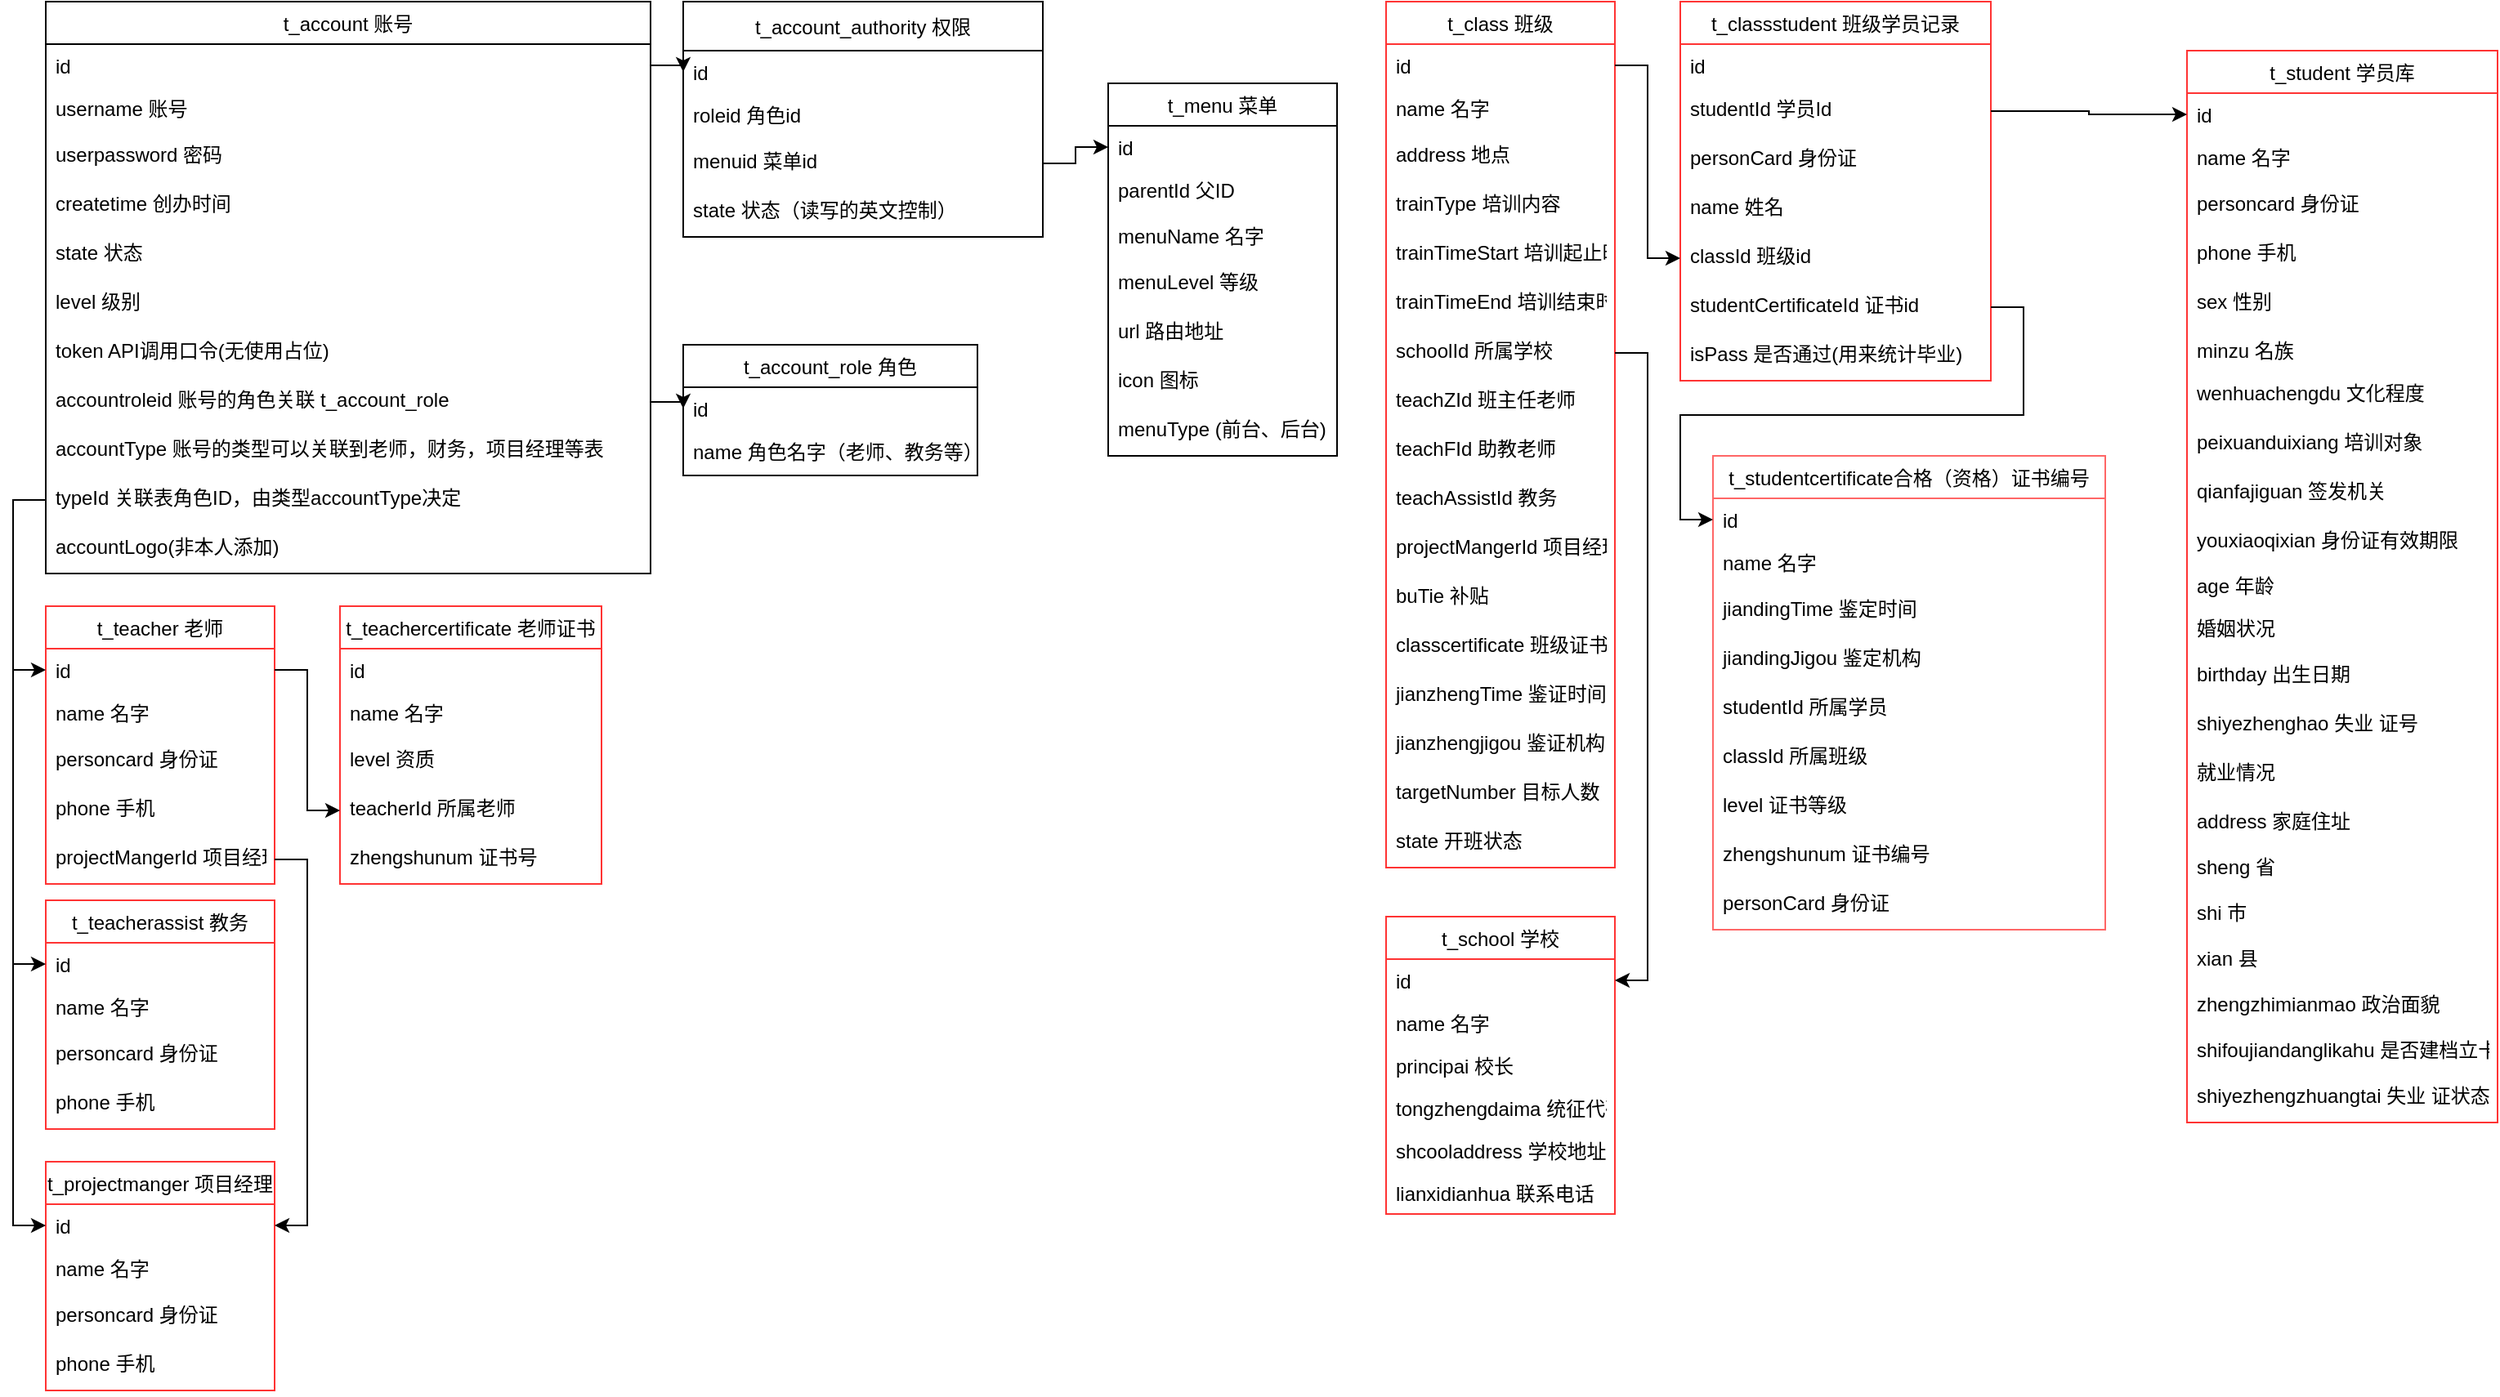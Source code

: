 <mxfile version="12.6.7" type="github">
  <diagram id="EiQG29zKK1BTSKLR9HDK" name="第 1 页">
    <mxGraphModel dx="1927" dy="669" grid="1" gridSize="10" guides="1" tooltips="1" connect="1" arrows="1" fold="1" page="1" pageScale="1" pageWidth="827" pageHeight="1169" math="0" shadow="0">
      <root>
        <mxCell id="0"/>
        <mxCell id="1" parent="0"/>
        <mxCell id="gIgA5abdhSprj51FqP8o-1" value="t_account 账号" style="swimlane;fontStyle=0;childLayout=stackLayout;horizontal=1;startSize=26;fillColor=none;horizontalStack=0;resizeParent=1;resizeParentMax=0;resizeLast=0;collapsible=1;marginBottom=0;" vertex="1" parent="1">
          <mxGeometry x="-760" y="40" width="370" height="350" as="geometry"/>
        </mxCell>
        <mxCell id="gIgA5abdhSprj51FqP8o-2" value="id" style="text;strokeColor=none;fillColor=none;align=left;verticalAlign=top;spacingLeft=4;spacingRight=4;overflow=hidden;rotatable=0;points=[[0,0.5],[1,0.5]];portConstraint=eastwest;" vertex="1" parent="gIgA5abdhSprj51FqP8o-1">
          <mxGeometry y="26" width="370" height="26" as="geometry"/>
        </mxCell>
        <mxCell id="gIgA5abdhSprj51FqP8o-3" value="username 账号" style="text;strokeColor=none;fillColor=none;align=left;verticalAlign=top;spacingLeft=4;spacingRight=4;overflow=hidden;rotatable=0;points=[[0,0.5],[1,0.5]];portConstraint=eastwest;" vertex="1" parent="gIgA5abdhSprj51FqP8o-1">
          <mxGeometry y="52" width="370" height="28" as="geometry"/>
        </mxCell>
        <mxCell id="gIgA5abdhSprj51FqP8o-4" value="userpassword 密码" style="text;strokeColor=none;fillColor=none;align=left;verticalAlign=top;spacingLeft=4;spacingRight=4;overflow=hidden;rotatable=0;points=[[0,0.5],[1,0.5]];portConstraint=eastwest;" vertex="1" parent="gIgA5abdhSprj51FqP8o-1">
          <mxGeometry y="80" width="370" height="30" as="geometry"/>
        </mxCell>
        <mxCell id="gIgA5abdhSprj51FqP8o-5" value="createtime 创办时间" style="text;strokeColor=none;fillColor=none;align=left;verticalAlign=top;spacingLeft=4;spacingRight=4;overflow=hidden;rotatable=0;points=[[0,0.5],[1,0.5]];portConstraint=eastwest;" vertex="1" parent="gIgA5abdhSprj51FqP8o-1">
          <mxGeometry y="110" width="370" height="30" as="geometry"/>
        </mxCell>
        <mxCell id="gIgA5abdhSprj51FqP8o-6" value="state 状态" style="text;strokeColor=none;fillColor=none;align=left;verticalAlign=top;spacingLeft=4;spacingRight=4;overflow=hidden;rotatable=0;points=[[0,0.5],[1,0.5]];portConstraint=eastwest;" vertex="1" parent="gIgA5abdhSprj51FqP8o-1">
          <mxGeometry y="140" width="370" height="30" as="geometry"/>
        </mxCell>
        <mxCell id="gIgA5abdhSprj51FqP8o-7" value="level 级别" style="text;strokeColor=none;fillColor=none;align=left;verticalAlign=top;spacingLeft=4;spacingRight=4;overflow=hidden;rotatable=0;points=[[0,0.5],[1,0.5]];portConstraint=eastwest;" vertex="1" parent="gIgA5abdhSprj51FqP8o-1">
          <mxGeometry y="170" width="370" height="30" as="geometry"/>
        </mxCell>
        <mxCell id="gIgA5abdhSprj51FqP8o-8" value="token API调用口令(无使用占位)" style="text;strokeColor=none;fillColor=none;align=left;verticalAlign=top;spacingLeft=4;spacingRight=4;overflow=hidden;rotatable=0;points=[[0,0.5],[1,0.5]];portConstraint=eastwest;" vertex="1" parent="gIgA5abdhSprj51FqP8o-1">
          <mxGeometry y="200" width="370" height="30" as="geometry"/>
        </mxCell>
        <mxCell id="gIgA5abdhSprj51FqP8o-9" value="accountroleid 账号的角色关联 t_account_role" style="text;strokeColor=none;fillColor=none;align=left;verticalAlign=top;spacingLeft=4;spacingRight=4;overflow=hidden;rotatable=0;points=[[0,0.5],[1,0.5]];portConstraint=eastwest;" vertex="1" parent="gIgA5abdhSprj51FqP8o-1">
          <mxGeometry y="230" width="370" height="30" as="geometry"/>
        </mxCell>
        <mxCell id="gIgA5abdhSprj51FqP8o-10" value="accountType 账号的类型可以关联到老师，财务，项目经理等表" style="text;strokeColor=none;fillColor=none;align=left;verticalAlign=top;spacingLeft=4;spacingRight=4;overflow=hidden;rotatable=0;points=[[0,0.5],[1,0.5]];portConstraint=eastwest;" vertex="1" parent="gIgA5abdhSprj51FqP8o-1">
          <mxGeometry y="260" width="370" height="30" as="geometry"/>
        </mxCell>
        <mxCell id="gIgA5abdhSprj51FqP8o-11" value="typeId 关联表角色ID，由类型accountType决定" style="text;strokeColor=none;fillColor=none;align=left;verticalAlign=top;spacingLeft=4;spacingRight=4;overflow=hidden;rotatable=0;points=[[0,0.5],[1,0.5]];portConstraint=eastwest;" vertex="1" parent="gIgA5abdhSprj51FqP8o-1">
          <mxGeometry y="290" width="370" height="30" as="geometry"/>
        </mxCell>
        <mxCell id="gIgA5abdhSprj51FqP8o-12" value="accountLogo(非本人添加)" style="text;strokeColor=none;fillColor=none;align=left;verticalAlign=top;spacingLeft=4;spacingRight=4;overflow=hidden;rotatable=0;points=[[0,0.5],[1,0.5]];portConstraint=eastwest;" vertex="1" parent="gIgA5abdhSprj51FqP8o-1">
          <mxGeometry y="320" width="370" height="30" as="geometry"/>
        </mxCell>
        <mxCell id="gIgA5abdhSprj51FqP8o-13" value="t_account_authority 权限" style="swimlane;fontStyle=0;childLayout=stackLayout;horizontal=1;startSize=30;fillColor=none;horizontalStack=0;resizeParent=1;resizeParentMax=0;resizeLast=0;collapsible=1;marginBottom=0;" vertex="1" parent="1">
          <mxGeometry x="-370" y="40" width="220" height="144" as="geometry"/>
        </mxCell>
        <mxCell id="gIgA5abdhSprj51FqP8o-14" value="id" style="text;strokeColor=none;fillColor=none;align=left;verticalAlign=top;spacingLeft=4;spacingRight=4;overflow=hidden;rotatable=0;points=[[0,0.5],[1,0.5]];portConstraint=eastwest;" vertex="1" parent="gIgA5abdhSprj51FqP8o-13">
          <mxGeometry y="30" width="220" height="26" as="geometry"/>
        </mxCell>
        <mxCell id="gIgA5abdhSprj51FqP8o-15" value="roleid 角色id" style="text;strokeColor=none;fillColor=none;align=left;verticalAlign=top;spacingLeft=4;spacingRight=4;overflow=hidden;rotatable=0;points=[[0,0.5],[1,0.5]];portConstraint=eastwest;" vertex="1" parent="gIgA5abdhSprj51FqP8o-13">
          <mxGeometry y="56" width="220" height="28" as="geometry"/>
        </mxCell>
        <mxCell id="gIgA5abdhSprj51FqP8o-16" value="menuid 菜单id" style="text;strokeColor=none;fillColor=none;align=left;verticalAlign=top;spacingLeft=4;spacingRight=4;overflow=hidden;rotatable=0;points=[[0,0.5],[1,0.5]];portConstraint=eastwest;" vertex="1" parent="gIgA5abdhSprj51FqP8o-13">
          <mxGeometry y="84" width="220" height="30" as="geometry"/>
        </mxCell>
        <mxCell id="gIgA5abdhSprj51FqP8o-17" value="state 状态（读写的英文控制）" style="text;strokeColor=none;fillColor=none;align=left;verticalAlign=top;spacingLeft=4;spacingRight=4;overflow=hidden;rotatable=0;points=[[0,0.5],[1,0.5]];portConstraint=eastwest;" vertex="1" parent="gIgA5abdhSprj51FqP8o-13">
          <mxGeometry y="114" width="220" height="30" as="geometry"/>
        </mxCell>
        <mxCell id="gIgA5abdhSprj51FqP8o-18" style="edgeStyle=orthogonalEdgeStyle;rounded=0;orthogonalLoop=1;jettySize=auto;html=1;entryX=0;entryY=0.5;entryDx=0;entryDy=0;" edge="1" parent="1" source="gIgA5abdhSprj51FqP8o-2" target="gIgA5abdhSprj51FqP8o-14">
          <mxGeometry relative="1" as="geometry"/>
        </mxCell>
        <mxCell id="gIgA5abdhSprj51FqP8o-19" value="t_account_role 角色" style="swimlane;fontStyle=0;childLayout=stackLayout;horizontal=1;startSize=26;fillColor=none;horizontalStack=0;resizeParent=1;resizeParentMax=0;resizeLast=0;collapsible=1;marginBottom=0;" vertex="1" parent="1">
          <mxGeometry x="-370" y="250" width="180" height="80" as="geometry"/>
        </mxCell>
        <mxCell id="gIgA5abdhSprj51FqP8o-20" value="id" style="text;strokeColor=none;fillColor=none;align=left;verticalAlign=top;spacingLeft=4;spacingRight=4;overflow=hidden;rotatable=0;points=[[0,0.5],[1,0.5]];portConstraint=eastwest;" vertex="1" parent="gIgA5abdhSprj51FqP8o-19">
          <mxGeometry y="26" width="180" height="26" as="geometry"/>
        </mxCell>
        <mxCell id="gIgA5abdhSprj51FqP8o-21" value="name 角色名字（老师、教务等）" style="text;strokeColor=none;fillColor=none;align=left;verticalAlign=top;spacingLeft=4;spacingRight=4;overflow=hidden;rotatable=0;points=[[0,0.5],[1,0.5]];portConstraint=eastwest;" vertex="1" parent="gIgA5abdhSprj51FqP8o-19">
          <mxGeometry y="52" width="180" height="28" as="geometry"/>
        </mxCell>
        <mxCell id="gIgA5abdhSprj51FqP8o-23" style="edgeStyle=orthogonalEdgeStyle;rounded=0;orthogonalLoop=1;jettySize=auto;html=1;entryX=0;entryY=0.5;entryDx=0;entryDy=0;" edge="1" parent="1" source="gIgA5abdhSprj51FqP8o-9" target="gIgA5abdhSprj51FqP8o-20">
          <mxGeometry relative="1" as="geometry"/>
        </mxCell>
        <mxCell id="gIgA5abdhSprj51FqP8o-24" value="t_menu 菜单" style="swimlane;fontStyle=0;childLayout=stackLayout;horizontal=1;startSize=26;fillColor=none;horizontalStack=0;resizeParent=1;resizeParentMax=0;resizeLast=0;collapsible=1;marginBottom=0;" vertex="1" parent="1">
          <mxGeometry x="-110" y="90" width="140" height="228" as="geometry"/>
        </mxCell>
        <mxCell id="gIgA5abdhSprj51FqP8o-25" value="id" style="text;strokeColor=none;fillColor=none;align=left;verticalAlign=top;spacingLeft=4;spacingRight=4;overflow=hidden;rotatable=0;points=[[0,0.5],[1,0.5]];portConstraint=eastwest;" vertex="1" parent="gIgA5abdhSprj51FqP8o-24">
          <mxGeometry y="26" width="140" height="26" as="geometry"/>
        </mxCell>
        <mxCell id="gIgA5abdhSprj51FqP8o-26" value="parentId 父ID" style="text;strokeColor=none;fillColor=none;align=left;verticalAlign=top;spacingLeft=4;spacingRight=4;overflow=hidden;rotatable=0;points=[[0,0.5],[1,0.5]];portConstraint=eastwest;" vertex="1" parent="gIgA5abdhSprj51FqP8o-24">
          <mxGeometry y="52" width="140" height="28" as="geometry"/>
        </mxCell>
        <mxCell id="gIgA5abdhSprj51FqP8o-27" value="menuName 名字" style="text;strokeColor=none;fillColor=none;align=left;verticalAlign=top;spacingLeft=4;spacingRight=4;overflow=hidden;rotatable=0;points=[[0,0.5],[1,0.5]];portConstraint=eastwest;" vertex="1" parent="gIgA5abdhSprj51FqP8o-24">
          <mxGeometry y="80" width="140" height="28" as="geometry"/>
        </mxCell>
        <mxCell id="gIgA5abdhSprj51FqP8o-28" value="menuLevel 等级" style="text;strokeColor=none;fillColor=none;align=left;verticalAlign=top;spacingLeft=4;spacingRight=4;overflow=hidden;rotatable=0;points=[[0,0.5],[1,0.5]];portConstraint=eastwest;" vertex="1" parent="gIgA5abdhSprj51FqP8o-24">
          <mxGeometry y="108" width="140" height="30" as="geometry"/>
        </mxCell>
        <mxCell id="gIgA5abdhSprj51FqP8o-29" value="url 路由地址" style="text;strokeColor=none;fillColor=none;align=left;verticalAlign=top;spacingLeft=4;spacingRight=4;overflow=hidden;rotatable=0;points=[[0,0.5],[1,0.5]];portConstraint=eastwest;" vertex="1" parent="gIgA5abdhSprj51FqP8o-24">
          <mxGeometry y="138" width="140" height="30" as="geometry"/>
        </mxCell>
        <mxCell id="gIgA5abdhSprj51FqP8o-31" value="icon 图标" style="text;strokeColor=none;fillColor=none;align=left;verticalAlign=top;spacingLeft=4;spacingRight=4;overflow=hidden;rotatable=0;points=[[0,0.5],[1,0.5]];portConstraint=eastwest;" vertex="1" parent="gIgA5abdhSprj51FqP8o-24">
          <mxGeometry y="168" width="140" height="30" as="geometry"/>
        </mxCell>
        <mxCell id="gIgA5abdhSprj51FqP8o-32" value="menuType (前台、后台)" style="text;strokeColor=none;fillColor=none;align=left;verticalAlign=top;spacingLeft=4;spacingRight=4;overflow=hidden;rotatable=0;points=[[0,0.5],[1,0.5]];portConstraint=eastwest;" vertex="1" parent="gIgA5abdhSprj51FqP8o-24">
          <mxGeometry y="198" width="140" height="30" as="geometry"/>
        </mxCell>
        <mxCell id="gIgA5abdhSprj51FqP8o-33" style="edgeStyle=orthogonalEdgeStyle;rounded=0;orthogonalLoop=1;jettySize=auto;html=1;exitX=1;exitY=0.5;exitDx=0;exitDy=0;entryX=0;entryY=0.5;entryDx=0;entryDy=0;" edge="1" parent="1" source="gIgA5abdhSprj51FqP8o-16" target="gIgA5abdhSprj51FqP8o-25">
          <mxGeometry relative="1" as="geometry"/>
        </mxCell>
        <mxCell id="gIgA5abdhSprj51FqP8o-34" value="t_teacher 老师" style="swimlane;fontStyle=0;childLayout=stackLayout;horizontal=1;startSize=26;fillColor=none;horizontalStack=0;resizeParent=1;resizeParentMax=0;resizeLast=0;collapsible=1;marginBottom=0;strokeColor=#FF3333;" vertex="1" parent="1">
          <mxGeometry x="-760" y="410" width="140" height="170" as="geometry"/>
        </mxCell>
        <mxCell id="gIgA5abdhSprj51FqP8o-35" value="id" style="text;strokeColor=none;fillColor=none;align=left;verticalAlign=top;spacingLeft=4;spacingRight=4;overflow=hidden;rotatable=0;points=[[0,0.5],[1,0.5]];portConstraint=eastwest;" vertex="1" parent="gIgA5abdhSprj51FqP8o-34">
          <mxGeometry y="26" width="140" height="26" as="geometry"/>
        </mxCell>
        <mxCell id="gIgA5abdhSprj51FqP8o-36" value="name 名字" style="text;strokeColor=none;fillColor=none;align=left;verticalAlign=top;spacingLeft=4;spacingRight=4;overflow=hidden;rotatable=0;points=[[0,0.5],[1,0.5]];portConstraint=eastwest;" vertex="1" parent="gIgA5abdhSprj51FqP8o-34">
          <mxGeometry y="52" width="140" height="28" as="geometry"/>
        </mxCell>
        <mxCell id="gIgA5abdhSprj51FqP8o-37" value="personcard 身份证" style="text;strokeColor=none;fillColor=none;align=left;verticalAlign=top;spacingLeft=4;spacingRight=4;overflow=hidden;rotatable=0;points=[[0,0.5],[1,0.5]];portConstraint=eastwest;" vertex="1" parent="gIgA5abdhSprj51FqP8o-34">
          <mxGeometry y="80" width="140" height="30" as="geometry"/>
        </mxCell>
        <mxCell id="gIgA5abdhSprj51FqP8o-60" value="phone 手机" style="text;strokeColor=none;fillColor=none;align=left;verticalAlign=top;spacingLeft=4;spacingRight=4;overflow=hidden;rotatable=0;points=[[0,0.5],[1,0.5]];portConstraint=eastwest;" vertex="1" parent="gIgA5abdhSprj51FqP8o-34">
          <mxGeometry y="110" width="140" height="30" as="geometry"/>
        </mxCell>
        <mxCell id="gIgA5abdhSprj51FqP8o-38" value="projectMangerId 项目经理" style="text;strokeColor=none;fillColor=none;align=left;verticalAlign=top;spacingLeft=4;spacingRight=4;overflow=hidden;rotatable=0;points=[[0,0.5],[1,0.5]];portConstraint=eastwest;" vertex="1" parent="gIgA5abdhSprj51FqP8o-34">
          <mxGeometry y="140" width="140" height="30" as="geometry"/>
        </mxCell>
        <mxCell id="gIgA5abdhSprj51FqP8o-39" value="t_teacherassist 教务" style="swimlane;fontStyle=0;childLayout=stackLayout;horizontal=1;startSize=26;fillColor=none;horizontalStack=0;resizeParent=1;resizeParentMax=0;resizeLast=0;collapsible=1;marginBottom=0;strokeColor=#FF3333;" vertex="1" parent="1">
          <mxGeometry x="-760" y="590" width="140" height="140" as="geometry"/>
        </mxCell>
        <mxCell id="gIgA5abdhSprj51FqP8o-40" value="id" style="text;strokeColor=none;fillColor=none;align=left;verticalAlign=top;spacingLeft=4;spacingRight=4;overflow=hidden;rotatable=0;points=[[0,0.5],[1,0.5]];portConstraint=eastwest;" vertex="1" parent="gIgA5abdhSprj51FqP8o-39">
          <mxGeometry y="26" width="140" height="26" as="geometry"/>
        </mxCell>
        <mxCell id="gIgA5abdhSprj51FqP8o-41" value="name 名字" style="text;strokeColor=none;fillColor=none;align=left;verticalAlign=top;spacingLeft=4;spacingRight=4;overflow=hidden;rotatable=0;points=[[0,0.5],[1,0.5]];portConstraint=eastwest;" vertex="1" parent="gIgA5abdhSprj51FqP8o-39">
          <mxGeometry y="52" width="140" height="28" as="geometry"/>
        </mxCell>
        <mxCell id="gIgA5abdhSprj51FqP8o-42" value="personcard 身份证" style="text;strokeColor=none;fillColor=none;align=left;verticalAlign=top;spacingLeft=4;spacingRight=4;overflow=hidden;rotatable=0;points=[[0,0.5],[1,0.5]];portConstraint=eastwest;" vertex="1" parent="gIgA5abdhSprj51FqP8o-39">
          <mxGeometry y="80" width="140" height="30" as="geometry"/>
        </mxCell>
        <mxCell id="gIgA5abdhSprj51FqP8o-43" value="phone 手机" style="text;strokeColor=none;fillColor=none;align=left;verticalAlign=top;spacingLeft=4;spacingRight=4;overflow=hidden;rotatable=0;points=[[0,0.5],[1,0.5]];portConstraint=eastwest;" vertex="1" parent="gIgA5abdhSprj51FqP8o-39">
          <mxGeometry y="110" width="140" height="30" as="geometry"/>
        </mxCell>
        <mxCell id="gIgA5abdhSprj51FqP8o-44" value="t_projectmanger 项目经理" style="swimlane;fontStyle=0;childLayout=stackLayout;horizontal=1;startSize=26;fillColor=none;horizontalStack=0;resizeParent=1;resizeParentMax=0;resizeLast=0;collapsible=1;marginBottom=0;strokeColor=#FF3333;" vertex="1" parent="1">
          <mxGeometry x="-760" y="750" width="140" height="140" as="geometry"/>
        </mxCell>
        <mxCell id="gIgA5abdhSprj51FqP8o-45" value="id" style="text;strokeColor=none;fillColor=none;align=left;verticalAlign=top;spacingLeft=4;spacingRight=4;overflow=hidden;rotatable=0;points=[[0,0.5],[1,0.5]];portConstraint=eastwest;" vertex="1" parent="gIgA5abdhSprj51FqP8o-44">
          <mxGeometry y="26" width="140" height="26" as="geometry"/>
        </mxCell>
        <mxCell id="gIgA5abdhSprj51FqP8o-46" value="name 名字" style="text;strokeColor=none;fillColor=none;align=left;verticalAlign=top;spacingLeft=4;spacingRight=4;overflow=hidden;rotatable=0;points=[[0,0.5],[1,0.5]];portConstraint=eastwest;" vertex="1" parent="gIgA5abdhSprj51FqP8o-44">
          <mxGeometry y="52" width="140" height="28" as="geometry"/>
        </mxCell>
        <mxCell id="gIgA5abdhSprj51FqP8o-47" value="personcard 身份证" style="text;strokeColor=none;fillColor=none;align=left;verticalAlign=top;spacingLeft=4;spacingRight=4;overflow=hidden;rotatable=0;points=[[0,0.5],[1,0.5]];portConstraint=eastwest;" vertex="1" parent="gIgA5abdhSprj51FqP8o-44">
          <mxGeometry y="80" width="140" height="30" as="geometry"/>
        </mxCell>
        <mxCell id="gIgA5abdhSprj51FqP8o-48" value="phone 手机" style="text;strokeColor=none;fillColor=none;align=left;verticalAlign=top;spacingLeft=4;spacingRight=4;overflow=hidden;rotatable=0;points=[[0,0.5],[1,0.5]];portConstraint=eastwest;" vertex="1" parent="gIgA5abdhSprj51FqP8o-44">
          <mxGeometry y="110" width="140" height="30" as="geometry"/>
        </mxCell>
        <mxCell id="gIgA5abdhSprj51FqP8o-49" style="edgeStyle=orthogonalEdgeStyle;rounded=0;orthogonalLoop=1;jettySize=auto;html=1;exitX=0;exitY=0.5;exitDx=0;exitDy=0;entryX=0;entryY=0.5;entryDx=0;entryDy=0;" edge="1" parent="1" source="gIgA5abdhSprj51FqP8o-11" target="gIgA5abdhSprj51FqP8o-35">
          <mxGeometry relative="1" as="geometry"/>
        </mxCell>
        <mxCell id="gIgA5abdhSprj51FqP8o-51" style="edgeStyle=orthogonalEdgeStyle;rounded=0;orthogonalLoop=1;jettySize=auto;html=1;exitX=0;exitY=0.5;exitDx=0;exitDy=0;entryX=0;entryY=0.5;entryDx=0;entryDy=0;" edge="1" parent="1" source="gIgA5abdhSprj51FqP8o-11" target="gIgA5abdhSprj51FqP8o-40">
          <mxGeometry relative="1" as="geometry"/>
        </mxCell>
        <mxCell id="gIgA5abdhSprj51FqP8o-52" style="edgeStyle=orthogonalEdgeStyle;rounded=0;orthogonalLoop=1;jettySize=auto;html=1;exitX=0;exitY=0.5;exitDx=0;exitDy=0;entryX=0;entryY=0.5;entryDx=0;entryDy=0;" edge="1" parent="1" source="gIgA5abdhSprj51FqP8o-11" target="gIgA5abdhSprj51FqP8o-45">
          <mxGeometry relative="1" as="geometry"/>
        </mxCell>
        <mxCell id="gIgA5abdhSprj51FqP8o-53" value="t_teachercertificate 老师证书" style="swimlane;fontStyle=0;childLayout=stackLayout;horizontal=1;startSize=26;fillColor=none;horizontalStack=0;resizeParent=1;resizeParentMax=0;resizeLast=0;collapsible=1;marginBottom=0;strokeColor=#FF3333;" vertex="1" parent="1">
          <mxGeometry x="-580" y="410" width="160" height="170" as="geometry"/>
        </mxCell>
        <mxCell id="gIgA5abdhSprj51FqP8o-54" value="id" style="text;strokeColor=none;fillColor=none;align=left;verticalAlign=top;spacingLeft=4;spacingRight=4;overflow=hidden;rotatable=0;points=[[0,0.5],[1,0.5]];portConstraint=eastwest;" vertex="1" parent="gIgA5abdhSprj51FqP8o-53">
          <mxGeometry y="26" width="160" height="26" as="geometry"/>
        </mxCell>
        <mxCell id="gIgA5abdhSprj51FqP8o-55" value="name 名字" style="text;strokeColor=none;fillColor=none;align=left;verticalAlign=top;spacingLeft=4;spacingRight=4;overflow=hidden;rotatable=0;points=[[0,0.5],[1,0.5]];portConstraint=eastwest;" vertex="1" parent="gIgA5abdhSprj51FqP8o-53">
          <mxGeometry y="52" width="160" height="28" as="geometry"/>
        </mxCell>
        <mxCell id="gIgA5abdhSprj51FqP8o-56" value="level 资质" style="text;strokeColor=none;fillColor=none;align=left;verticalAlign=top;spacingLeft=4;spacingRight=4;overflow=hidden;rotatable=0;points=[[0,0.5],[1,0.5]];portConstraint=eastwest;" vertex="1" parent="gIgA5abdhSprj51FqP8o-53">
          <mxGeometry y="80" width="160" height="30" as="geometry"/>
        </mxCell>
        <mxCell id="gIgA5abdhSprj51FqP8o-58" value="teacherId 所属老师" style="text;strokeColor=none;fillColor=none;align=left;verticalAlign=top;spacingLeft=4;spacingRight=4;overflow=hidden;rotatable=0;points=[[0,0.5],[1,0.5]];portConstraint=eastwest;" vertex="1" parent="gIgA5abdhSprj51FqP8o-53">
          <mxGeometry y="110" width="160" height="30" as="geometry"/>
        </mxCell>
        <mxCell id="gIgA5abdhSprj51FqP8o-57" value="zhengshunum 证书号" style="text;strokeColor=none;fillColor=none;align=left;verticalAlign=top;spacingLeft=4;spacingRight=4;overflow=hidden;rotatable=0;points=[[0,0.5],[1,0.5]];portConstraint=eastwest;" vertex="1" parent="gIgA5abdhSprj51FqP8o-53">
          <mxGeometry y="140" width="160" height="30" as="geometry"/>
        </mxCell>
        <mxCell id="gIgA5abdhSprj51FqP8o-59" style="edgeStyle=orthogonalEdgeStyle;rounded=0;orthogonalLoop=1;jettySize=auto;html=1;exitX=1;exitY=0.5;exitDx=0;exitDy=0;entryX=0;entryY=0.5;entryDx=0;entryDy=0;" edge="1" parent="1" source="gIgA5abdhSprj51FqP8o-35" target="gIgA5abdhSprj51FqP8o-58">
          <mxGeometry relative="1" as="geometry"/>
        </mxCell>
        <mxCell id="gIgA5abdhSprj51FqP8o-61" style="edgeStyle=orthogonalEdgeStyle;rounded=0;orthogonalLoop=1;jettySize=auto;html=1;exitX=1;exitY=0.5;exitDx=0;exitDy=0;entryX=1;entryY=0.5;entryDx=0;entryDy=0;" edge="1" parent="1" source="gIgA5abdhSprj51FqP8o-38" target="gIgA5abdhSprj51FqP8o-45">
          <mxGeometry relative="1" as="geometry"/>
        </mxCell>
        <mxCell id="gIgA5abdhSprj51FqP8o-62" value="t_class 班级" style="swimlane;fontStyle=0;childLayout=stackLayout;horizontal=1;startSize=26;fillColor=none;horizontalStack=0;resizeParent=1;resizeParentMax=0;resizeLast=0;collapsible=1;marginBottom=0;strokeColor=#FF3333;" vertex="1" parent="1">
          <mxGeometry x="60" y="40" width="140" height="530" as="geometry"/>
        </mxCell>
        <mxCell id="gIgA5abdhSprj51FqP8o-63" value="id" style="text;strokeColor=none;fillColor=none;align=left;verticalAlign=top;spacingLeft=4;spacingRight=4;overflow=hidden;rotatable=0;points=[[0,0.5],[1,0.5]];portConstraint=eastwest;" vertex="1" parent="gIgA5abdhSprj51FqP8o-62">
          <mxGeometry y="26" width="140" height="26" as="geometry"/>
        </mxCell>
        <mxCell id="gIgA5abdhSprj51FqP8o-64" value="name 名字" style="text;strokeColor=none;fillColor=none;align=left;verticalAlign=top;spacingLeft=4;spacingRight=4;overflow=hidden;rotatable=0;points=[[0,0.5],[1,0.5]];portConstraint=eastwest;" vertex="1" parent="gIgA5abdhSprj51FqP8o-62">
          <mxGeometry y="52" width="140" height="28" as="geometry"/>
        </mxCell>
        <mxCell id="gIgA5abdhSprj51FqP8o-65" value="address 地点" style="text;strokeColor=none;fillColor=none;align=left;verticalAlign=top;spacingLeft=4;spacingRight=4;overflow=hidden;rotatable=0;points=[[0,0.5],[1,0.5]];portConstraint=eastwest;" vertex="1" parent="gIgA5abdhSprj51FqP8o-62">
          <mxGeometry y="80" width="140" height="30" as="geometry"/>
        </mxCell>
        <mxCell id="gIgA5abdhSprj51FqP8o-66" value="trainType 培训内容" style="text;strokeColor=none;fillColor=none;align=left;verticalAlign=top;spacingLeft=4;spacingRight=4;overflow=hidden;rotatable=0;points=[[0,0.5],[1,0.5]];portConstraint=eastwest;" vertex="1" parent="gIgA5abdhSprj51FqP8o-62">
          <mxGeometry y="110" width="140" height="30" as="geometry"/>
        </mxCell>
        <mxCell id="gIgA5abdhSprj51FqP8o-67" value="trainTimeStart 培训起止时间" style="text;strokeColor=none;fillColor=none;align=left;verticalAlign=top;spacingLeft=4;spacingRight=4;overflow=hidden;rotatable=0;points=[[0,0.5],[1,0.5]];portConstraint=eastwest;" vertex="1" parent="gIgA5abdhSprj51FqP8o-62">
          <mxGeometry y="140" width="140" height="30" as="geometry"/>
        </mxCell>
        <mxCell id="gIgA5abdhSprj51FqP8o-68" value="trainTimeEnd 培训结束时间" style="text;strokeColor=none;fillColor=none;align=left;verticalAlign=top;spacingLeft=4;spacingRight=4;overflow=hidden;rotatable=0;points=[[0,0.5],[1,0.5]];portConstraint=eastwest;" vertex="1" parent="gIgA5abdhSprj51FqP8o-62">
          <mxGeometry y="170" width="140" height="30" as="geometry"/>
        </mxCell>
        <mxCell id="gIgA5abdhSprj51FqP8o-69" value="schoolId 所属学校" style="text;strokeColor=none;fillColor=none;align=left;verticalAlign=top;spacingLeft=4;spacingRight=4;overflow=hidden;rotatable=0;points=[[0,0.5],[1,0.5]];portConstraint=eastwest;" vertex="1" parent="gIgA5abdhSprj51FqP8o-62">
          <mxGeometry y="200" width="140" height="30" as="geometry"/>
        </mxCell>
        <mxCell id="gIgA5abdhSprj51FqP8o-70" value="teachZId 班主任老师" style="text;strokeColor=none;fillColor=none;align=left;verticalAlign=top;spacingLeft=4;spacingRight=4;overflow=hidden;rotatable=0;points=[[0,0.5],[1,0.5]];portConstraint=eastwest;" vertex="1" parent="gIgA5abdhSprj51FqP8o-62">
          <mxGeometry y="230" width="140" height="30" as="geometry"/>
        </mxCell>
        <mxCell id="gIgA5abdhSprj51FqP8o-71" value="teachFId 助教老师" style="text;strokeColor=none;fillColor=none;align=left;verticalAlign=top;spacingLeft=4;spacingRight=4;overflow=hidden;rotatable=0;points=[[0,0.5],[1,0.5]];portConstraint=eastwest;" vertex="1" parent="gIgA5abdhSprj51FqP8o-62">
          <mxGeometry y="260" width="140" height="30" as="geometry"/>
        </mxCell>
        <mxCell id="gIgA5abdhSprj51FqP8o-72" value="teachAssistId 教务" style="text;strokeColor=none;fillColor=none;align=left;verticalAlign=top;spacingLeft=4;spacingRight=4;overflow=hidden;rotatable=0;points=[[0,0.5],[1,0.5]];portConstraint=eastwest;" vertex="1" parent="gIgA5abdhSprj51FqP8o-62">
          <mxGeometry y="290" width="140" height="30" as="geometry"/>
        </mxCell>
        <mxCell id="gIgA5abdhSprj51FqP8o-73" value="projectMangerId 项目经理" style="text;strokeColor=none;fillColor=none;align=left;verticalAlign=top;spacingLeft=4;spacingRight=4;overflow=hidden;rotatable=0;points=[[0,0.5],[1,0.5]];portConstraint=eastwest;" vertex="1" parent="gIgA5abdhSprj51FqP8o-62">
          <mxGeometry y="320" width="140" height="30" as="geometry"/>
        </mxCell>
        <mxCell id="gIgA5abdhSprj51FqP8o-75" value="buTie 补贴" style="text;strokeColor=none;fillColor=none;align=left;verticalAlign=top;spacingLeft=4;spacingRight=4;overflow=hidden;rotatable=0;points=[[0,0.5],[1,0.5]];portConstraint=eastwest;" vertex="1" parent="gIgA5abdhSprj51FqP8o-62">
          <mxGeometry y="350" width="140" height="30" as="geometry"/>
        </mxCell>
        <mxCell id="gIgA5abdhSprj51FqP8o-78" value="classcertificate 班级证书" style="text;strokeColor=none;fillColor=none;align=left;verticalAlign=top;spacingLeft=4;spacingRight=4;overflow=hidden;rotatable=0;points=[[0,0.5],[1,0.5]];portConstraint=eastwest;" vertex="1" parent="gIgA5abdhSprj51FqP8o-62">
          <mxGeometry y="380" width="140" height="30" as="geometry"/>
        </mxCell>
        <mxCell id="gIgA5abdhSprj51FqP8o-77" value="jianzhengTime 鉴证时间" style="text;strokeColor=none;fillColor=none;align=left;verticalAlign=top;spacingLeft=4;spacingRight=4;overflow=hidden;rotatable=0;points=[[0,0.5],[1,0.5]];portConstraint=eastwest;" vertex="1" parent="gIgA5abdhSprj51FqP8o-62">
          <mxGeometry y="410" width="140" height="30" as="geometry"/>
        </mxCell>
        <mxCell id="gIgA5abdhSprj51FqP8o-76" value="jianzhengjigou 鉴证机构" style="text;strokeColor=none;fillColor=none;align=left;verticalAlign=top;spacingLeft=4;spacingRight=4;overflow=hidden;rotatable=0;points=[[0,0.5],[1,0.5]];portConstraint=eastwest;" vertex="1" parent="gIgA5abdhSprj51FqP8o-62">
          <mxGeometry y="440" width="140" height="30" as="geometry"/>
        </mxCell>
        <mxCell id="gIgA5abdhSprj51FqP8o-79" value="targetNumber 目标人数" style="text;strokeColor=none;fillColor=none;align=left;verticalAlign=top;spacingLeft=4;spacingRight=4;overflow=hidden;rotatable=0;points=[[0,0.5],[1,0.5]];portConstraint=eastwest;" vertex="1" parent="gIgA5abdhSprj51FqP8o-62">
          <mxGeometry y="470" width="140" height="30" as="geometry"/>
        </mxCell>
        <mxCell id="gIgA5abdhSprj51FqP8o-74" value="state 开班状态" style="text;strokeColor=none;fillColor=none;align=left;verticalAlign=top;spacingLeft=4;spacingRight=4;overflow=hidden;rotatable=0;points=[[0,0.5],[1,0.5]];portConstraint=eastwest;" vertex="1" parent="gIgA5abdhSprj51FqP8o-62">
          <mxGeometry y="500" width="140" height="30" as="geometry"/>
        </mxCell>
        <mxCell id="gIgA5abdhSprj51FqP8o-80" value="t_classstudent 班级学员记录" style="swimlane;fontStyle=0;childLayout=stackLayout;horizontal=1;startSize=26;fillColor=none;horizontalStack=0;resizeParent=1;resizeParentMax=0;resizeLast=0;collapsible=1;marginBottom=0;strokeColor=#FF3333;" vertex="1" parent="1">
          <mxGeometry x="240" y="40" width="190" height="232" as="geometry"/>
        </mxCell>
        <mxCell id="gIgA5abdhSprj51FqP8o-81" value="id" style="text;strokeColor=none;fillColor=none;align=left;verticalAlign=top;spacingLeft=4;spacingRight=4;overflow=hidden;rotatable=0;points=[[0,0.5],[1,0.5]];portConstraint=eastwest;" vertex="1" parent="gIgA5abdhSprj51FqP8o-80">
          <mxGeometry y="26" width="190" height="26" as="geometry"/>
        </mxCell>
        <mxCell id="gIgA5abdhSprj51FqP8o-82" value="studentId 学员Id" style="text;strokeColor=none;fillColor=none;align=left;verticalAlign=top;spacingLeft=4;spacingRight=4;overflow=hidden;rotatable=0;points=[[0,0.5],[1,0.5]];portConstraint=eastwest;" vertex="1" parent="gIgA5abdhSprj51FqP8o-80">
          <mxGeometry y="52" width="190" height="30" as="geometry"/>
        </mxCell>
        <mxCell id="gIgA5abdhSprj51FqP8o-83" value="personCard 身份证" style="text;strokeColor=none;fillColor=none;align=left;verticalAlign=top;spacingLeft=4;spacingRight=4;overflow=hidden;rotatable=0;points=[[0,0.5],[1,0.5]];portConstraint=eastwest;" vertex="1" parent="gIgA5abdhSprj51FqP8o-80">
          <mxGeometry y="82" width="190" height="30" as="geometry"/>
        </mxCell>
        <mxCell id="gIgA5abdhSprj51FqP8o-84" value="name 姓名" style="text;strokeColor=none;fillColor=none;align=left;verticalAlign=top;spacingLeft=4;spacingRight=4;overflow=hidden;rotatable=0;points=[[0,0.5],[1,0.5]];portConstraint=eastwest;" vertex="1" parent="gIgA5abdhSprj51FqP8o-80">
          <mxGeometry y="112" width="190" height="30" as="geometry"/>
        </mxCell>
        <mxCell id="gIgA5abdhSprj51FqP8o-85" value="classId 班级id" style="text;strokeColor=none;fillColor=none;align=left;verticalAlign=top;spacingLeft=4;spacingRight=4;overflow=hidden;rotatable=0;points=[[0,0.5],[1,0.5]];portConstraint=eastwest;" vertex="1" parent="gIgA5abdhSprj51FqP8o-80">
          <mxGeometry y="142" width="190" height="30" as="geometry"/>
        </mxCell>
        <mxCell id="gIgA5abdhSprj51FqP8o-86" value="studentCertificateId 证书id" style="text;strokeColor=none;fillColor=none;align=left;verticalAlign=top;spacingLeft=4;spacingRight=4;overflow=hidden;rotatable=0;points=[[0,0.5],[1,0.5]];portConstraint=eastwest;" vertex="1" parent="gIgA5abdhSprj51FqP8o-80">
          <mxGeometry y="172" width="190" height="30" as="geometry"/>
        </mxCell>
        <mxCell id="gIgA5abdhSprj51FqP8o-87" value="isPass 是否通过(用来统计毕业)" style="text;strokeColor=none;fillColor=none;align=left;verticalAlign=top;spacingLeft=4;spacingRight=4;overflow=hidden;rotatable=0;points=[[0,0.5],[1,0.5]];portConstraint=eastwest;" vertex="1" parent="gIgA5abdhSprj51FqP8o-80">
          <mxGeometry y="202" width="190" height="30" as="geometry"/>
        </mxCell>
        <mxCell id="gIgA5abdhSprj51FqP8o-88" style="edgeStyle=orthogonalEdgeStyle;rounded=0;orthogonalLoop=1;jettySize=auto;html=1;exitX=1;exitY=0.5;exitDx=0;exitDy=0;entryX=0;entryY=0.5;entryDx=0;entryDy=0;" edge="1" parent="1" source="gIgA5abdhSprj51FqP8o-63" target="gIgA5abdhSprj51FqP8o-85">
          <mxGeometry relative="1" as="geometry"/>
        </mxCell>
        <mxCell id="gIgA5abdhSprj51FqP8o-89" value="t_studentcertificate合格（资格）证书编号" style="swimlane;fontStyle=0;childLayout=stackLayout;horizontal=1;startSize=26;fillColor=none;horizontalStack=0;resizeParent=1;resizeParentMax=0;resizeLast=0;collapsible=1;marginBottom=0;strokeColor=#FF6666;" vertex="1" parent="1">
          <mxGeometry x="260" y="318" width="240" height="290" as="geometry"/>
        </mxCell>
        <mxCell id="gIgA5abdhSprj51FqP8o-90" value="id" style="text;strokeColor=none;fillColor=none;align=left;verticalAlign=top;spacingLeft=4;spacingRight=4;overflow=hidden;rotatable=0;points=[[0,0.5],[1,0.5]];portConstraint=eastwest;" vertex="1" parent="gIgA5abdhSprj51FqP8o-89">
          <mxGeometry y="26" width="240" height="26" as="geometry"/>
        </mxCell>
        <mxCell id="gIgA5abdhSprj51FqP8o-91" value="name 名字" style="text;strokeColor=none;fillColor=none;align=left;verticalAlign=top;spacingLeft=4;spacingRight=4;overflow=hidden;rotatable=0;points=[[0,0.5],[1,0.5]];portConstraint=eastwest;" vertex="1" parent="gIgA5abdhSprj51FqP8o-89">
          <mxGeometry y="52" width="240" height="28" as="geometry"/>
        </mxCell>
        <mxCell id="gIgA5abdhSprj51FqP8o-92" value="jiandingTime 鉴定时间" style="text;strokeColor=none;fillColor=none;align=left;verticalAlign=top;spacingLeft=4;spacingRight=4;overflow=hidden;rotatable=0;points=[[0,0.5],[1,0.5]];portConstraint=eastwest;" vertex="1" parent="gIgA5abdhSprj51FqP8o-89">
          <mxGeometry y="80" width="240" height="30" as="geometry"/>
        </mxCell>
        <mxCell id="gIgA5abdhSprj51FqP8o-93" value="jiandingJigou 鉴定机构" style="text;strokeColor=none;fillColor=none;align=left;verticalAlign=top;spacingLeft=4;spacingRight=4;overflow=hidden;rotatable=0;points=[[0,0.5],[1,0.5]];portConstraint=eastwest;" vertex="1" parent="gIgA5abdhSprj51FqP8o-89">
          <mxGeometry y="110" width="240" height="30" as="geometry"/>
        </mxCell>
        <mxCell id="gIgA5abdhSprj51FqP8o-94" value="studentId 所属学员" style="text;strokeColor=none;fillColor=none;align=left;verticalAlign=top;spacingLeft=4;spacingRight=4;overflow=hidden;rotatable=0;points=[[0,0.5],[1,0.5]];portConstraint=eastwest;" vertex="1" parent="gIgA5abdhSprj51FqP8o-89">
          <mxGeometry y="140" width="240" height="30" as="geometry"/>
        </mxCell>
        <mxCell id="gIgA5abdhSprj51FqP8o-98" value="classId 所属班级" style="text;strokeColor=none;fillColor=none;align=left;verticalAlign=top;spacingLeft=4;spacingRight=4;overflow=hidden;rotatable=0;points=[[0,0.5],[1,0.5]];portConstraint=eastwest;" vertex="1" parent="gIgA5abdhSprj51FqP8o-89">
          <mxGeometry y="170" width="240" height="30" as="geometry"/>
        </mxCell>
        <mxCell id="gIgA5abdhSprj51FqP8o-99" value="level 证书等级" style="text;strokeColor=none;fillColor=none;align=left;verticalAlign=top;spacingLeft=4;spacingRight=4;overflow=hidden;rotatable=0;points=[[0,0.5],[1,0.5]];portConstraint=eastwest;" vertex="1" parent="gIgA5abdhSprj51FqP8o-89">
          <mxGeometry y="200" width="240" height="30" as="geometry"/>
        </mxCell>
        <mxCell id="gIgA5abdhSprj51FqP8o-97" value="zhengshunum 证书编号" style="text;strokeColor=none;fillColor=none;align=left;verticalAlign=top;spacingLeft=4;spacingRight=4;overflow=hidden;rotatable=0;points=[[0,0.5],[1,0.5]];portConstraint=eastwest;" vertex="1" parent="gIgA5abdhSprj51FqP8o-89">
          <mxGeometry y="230" width="240" height="30" as="geometry"/>
        </mxCell>
        <mxCell id="gIgA5abdhSprj51FqP8o-95" value="personCard 身份证" style="text;strokeColor=none;fillColor=none;align=left;verticalAlign=top;spacingLeft=4;spacingRight=4;overflow=hidden;rotatable=0;points=[[0,0.5],[1,0.5]];portConstraint=eastwest;" vertex="1" parent="gIgA5abdhSprj51FqP8o-89">
          <mxGeometry y="260" width="240" height="30" as="geometry"/>
        </mxCell>
        <mxCell id="gIgA5abdhSprj51FqP8o-96" style="edgeStyle=orthogonalEdgeStyle;rounded=0;orthogonalLoop=1;jettySize=auto;html=1;exitX=1;exitY=0.5;exitDx=0;exitDy=0;entryX=0;entryY=0.5;entryDx=0;entryDy=0;" edge="1" parent="1" source="gIgA5abdhSprj51FqP8o-86" target="gIgA5abdhSprj51FqP8o-90">
          <mxGeometry relative="1" as="geometry"/>
        </mxCell>
        <object label="t_school 学校" placeholders="1" id="gIgA5abdhSprj51FqP8o-100">
          <mxCell style="swimlane;fontStyle=0;childLayout=stackLayout;horizontal=1;startSize=26;fillColor=none;horizontalStack=0;resizeParent=1;resizeParentMax=0;resizeLast=0;collapsible=1;marginBottom=0;strokeColor=#FF3333;" vertex="1" parent="1">
            <mxGeometry x="60" y="600" width="140" height="182" as="geometry"/>
          </mxCell>
        </object>
        <mxCell id="gIgA5abdhSprj51FqP8o-101" value="id&#xa;" style="text;strokeColor=none;fillColor=none;align=left;verticalAlign=top;spacingLeft=4;spacingRight=4;overflow=hidden;rotatable=0;points=[[0,0.5],[1,0.5]];portConstraint=eastwest;" vertex="1" parent="gIgA5abdhSprj51FqP8o-100">
          <mxGeometry y="26" width="140" height="26" as="geometry"/>
        </mxCell>
        <mxCell id="gIgA5abdhSprj51FqP8o-102" value="name 名字" style="text;strokeColor=none;fillColor=none;align=left;verticalAlign=top;spacingLeft=4;spacingRight=4;overflow=hidden;rotatable=0;points=[[0,0.5],[1,0.5]];portConstraint=eastwest;" vertex="1" parent="gIgA5abdhSprj51FqP8o-100">
          <mxGeometry y="52" width="140" height="26" as="geometry"/>
        </mxCell>
        <mxCell id="gIgA5abdhSprj51FqP8o-105" value="principai 校长" style="text;strokeColor=none;fillColor=none;align=left;verticalAlign=top;spacingLeft=4;spacingRight=4;overflow=hidden;rotatable=0;points=[[0,0.5],[1,0.5]];portConstraint=eastwest;" vertex="1" parent="gIgA5abdhSprj51FqP8o-100">
          <mxGeometry y="78" width="140" height="26" as="geometry"/>
        </mxCell>
        <mxCell id="gIgA5abdhSprj51FqP8o-107" value="tongzhengdaima 统征代码" style="text;strokeColor=none;fillColor=none;align=left;verticalAlign=top;spacingLeft=4;spacingRight=4;overflow=hidden;rotatable=0;points=[[0,0.5],[1,0.5]];portConstraint=eastwest;" vertex="1" parent="gIgA5abdhSprj51FqP8o-100">
          <mxGeometry y="104" width="140" height="26" as="geometry"/>
        </mxCell>
        <mxCell id="gIgA5abdhSprj51FqP8o-106" value="shcooladdress 学校地址" style="text;strokeColor=none;fillColor=none;align=left;verticalAlign=top;spacingLeft=4;spacingRight=4;overflow=hidden;rotatable=0;points=[[0,0.5],[1,0.5]];portConstraint=eastwest;" vertex="1" parent="gIgA5abdhSprj51FqP8o-100">
          <mxGeometry y="130" width="140" height="26" as="geometry"/>
        </mxCell>
        <mxCell id="gIgA5abdhSprj51FqP8o-103" value="lianxidianhua 联系电话" style="text;strokeColor=none;fillColor=none;align=left;verticalAlign=top;spacingLeft=4;spacingRight=4;overflow=hidden;rotatable=0;points=[[0,0.5],[1,0.5]];portConstraint=eastwest;" vertex="1" parent="gIgA5abdhSprj51FqP8o-100">
          <mxGeometry y="156" width="140" height="26" as="geometry"/>
        </mxCell>
        <mxCell id="gIgA5abdhSprj51FqP8o-104" style="edgeStyle=orthogonalEdgeStyle;rounded=0;orthogonalLoop=1;jettySize=auto;html=1;exitX=1;exitY=0.5;exitDx=0;exitDy=0;entryX=1;entryY=0.5;entryDx=0;entryDy=0;" edge="1" parent="1" source="gIgA5abdhSprj51FqP8o-69" target="gIgA5abdhSprj51FqP8o-101">
          <mxGeometry relative="1" as="geometry"/>
        </mxCell>
        <mxCell id="gIgA5abdhSprj51FqP8o-108" value="t_student 学员库" style="swimlane;fontStyle=0;childLayout=stackLayout;horizontal=1;startSize=26;fillColor=none;horizontalStack=0;resizeParent=1;resizeParentMax=0;resizeLast=0;collapsible=1;marginBottom=0;strokeColor=#FF3333;" vertex="1" parent="1">
          <mxGeometry x="550" y="70" width="190" height="656" as="geometry"/>
        </mxCell>
        <mxCell id="gIgA5abdhSprj51FqP8o-109" value="id" style="text;strokeColor=none;fillColor=none;align=left;verticalAlign=top;spacingLeft=4;spacingRight=4;overflow=hidden;rotatable=0;points=[[0,0.5],[1,0.5]];portConstraint=eastwest;" vertex="1" parent="gIgA5abdhSprj51FqP8o-108">
          <mxGeometry y="26" width="190" height="26" as="geometry"/>
        </mxCell>
        <mxCell id="gIgA5abdhSprj51FqP8o-110" value="name 名字" style="text;strokeColor=none;fillColor=none;align=left;verticalAlign=top;spacingLeft=4;spacingRight=4;overflow=hidden;rotatable=0;points=[[0,0.5],[1,0.5]];portConstraint=eastwest;" vertex="1" parent="gIgA5abdhSprj51FqP8o-108">
          <mxGeometry y="52" width="190" height="28" as="geometry"/>
        </mxCell>
        <mxCell id="gIgA5abdhSprj51FqP8o-111" value="personcard 身份证" style="text;strokeColor=none;fillColor=none;align=left;verticalAlign=top;spacingLeft=4;spacingRight=4;overflow=hidden;rotatable=0;points=[[0,0.5],[1,0.5]];portConstraint=eastwest;" vertex="1" parent="gIgA5abdhSprj51FqP8o-108">
          <mxGeometry y="80" width="190" height="30" as="geometry"/>
        </mxCell>
        <mxCell id="gIgA5abdhSprj51FqP8o-112" value="phone 手机" style="text;strokeColor=none;fillColor=none;align=left;verticalAlign=top;spacingLeft=4;spacingRight=4;overflow=hidden;rotatable=0;points=[[0,0.5],[1,0.5]];portConstraint=eastwest;" vertex="1" parent="gIgA5abdhSprj51FqP8o-108">
          <mxGeometry y="110" width="190" height="30" as="geometry"/>
        </mxCell>
        <mxCell id="gIgA5abdhSprj51FqP8o-113" value="sex 性别" style="text;strokeColor=none;fillColor=none;align=left;verticalAlign=top;spacingLeft=4;spacingRight=4;overflow=hidden;rotatable=0;points=[[0,0.5],[1,0.5]];portConstraint=eastwest;" vertex="1" parent="gIgA5abdhSprj51FqP8o-108">
          <mxGeometry y="140" width="190" height="30" as="geometry"/>
        </mxCell>
        <mxCell id="gIgA5abdhSprj51FqP8o-114" value="minzu 名族" style="text;strokeColor=none;fillColor=none;align=left;verticalAlign=top;spacingLeft=4;spacingRight=4;overflow=hidden;rotatable=0;points=[[0,0.5],[1,0.5]];portConstraint=eastwest;" vertex="1" parent="gIgA5abdhSprj51FqP8o-108">
          <mxGeometry y="170" width="190" height="26" as="geometry"/>
        </mxCell>
        <mxCell id="gIgA5abdhSprj51FqP8o-115" value="wenhuachengdu 文化程度" style="text;strokeColor=none;fillColor=none;align=left;verticalAlign=top;spacingLeft=4;spacingRight=4;overflow=hidden;rotatable=0;points=[[0,0.5],[1,0.5]];portConstraint=eastwest;" vertex="1" parent="gIgA5abdhSprj51FqP8o-108">
          <mxGeometry y="196" width="190" height="30" as="geometry"/>
        </mxCell>
        <mxCell id="gIgA5abdhSprj51FqP8o-116" value="peixuanduixiang 培训对象" style="text;strokeColor=none;fillColor=none;align=left;verticalAlign=top;spacingLeft=4;spacingRight=4;overflow=hidden;rotatable=0;points=[[0,0.5],[1,0.5]];portConstraint=eastwest;" vertex="1" parent="gIgA5abdhSprj51FqP8o-108">
          <mxGeometry y="226" width="190" height="30" as="geometry"/>
        </mxCell>
        <mxCell id="gIgA5abdhSprj51FqP8o-117" value="qianfajiguan 签发机关" style="text;strokeColor=none;fillColor=none;align=left;verticalAlign=top;spacingLeft=4;spacingRight=4;overflow=hidden;rotatable=0;points=[[0,0.5],[1,0.5]];portConstraint=eastwest;" vertex="1" parent="gIgA5abdhSprj51FqP8o-108">
          <mxGeometry y="256" width="190" height="30" as="geometry"/>
        </mxCell>
        <mxCell id="gIgA5abdhSprj51FqP8o-118" value="youxiaoqixian 身份证有效期限" style="text;strokeColor=none;fillColor=none;align=left;verticalAlign=top;spacingLeft=4;spacingRight=4;overflow=hidden;rotatable=0;points=[[0,0.5],[1,0.5]];portConstraint=eastwest;" vertex="1" parent="gIgA5abdhSprj51FqP8o-108">
          <mxGeometry y="286" width="190" height="28" as="geometry"/>
        </mxCell>
        <mxCell id="gIgA5abdhSprj51FqP8o-119" value="age 年龄" style="text;strokeColor=none;fillColor=none;align=left;verticalAlign=top;spacingLeft=4;spacingRight=4;overflow=hidden;rotatable=0;points=[[0,0.5],[1,0.5]];portConstraint=eastwest;" vertex="1" parent="gIgA5abdhSprj51FqP8o-108">
          <mxGeometry y="314" width="190" height="26" as="geometry"/>
        </mxCell>
        <mxCell id="gIgA5abdhSprj51FqP8o-120" value="婚姻状况" style="text;strokeColor=none;fillColor=none;align=left;verticalAlign=top;spacingLeft=4;spacingRight=4;overflow=hidden;rotatable=0;points=[[0,0.5],[1,0.5]];portConstraint=eastwest;" vertex="1" parent="gIgA5abdhSprj51FqP8o-108">
          <mxGeometry y="340" width="190" height="28" as="geometry"/>
        </mxCell>
        <mxCell id="gIgA5abdhSprj51FqP8o-121" value="birthday 出生日期" style="text;strokeColor=none;fillColor=none;align=left;verticalAlign=top;spacingLeft=4;spacingRight=4;overflow=hidden;rotatable=0;points=[[0,0.5],[1,0.5]];portConstraint=eastwest;" vertex="1" parent="gIgA5abdhSprj51FqP8o-108">
          <mxGeometry y="368" width="190" height="30" as="geometry"/>
        </mxCell>
        <mxCell id="gIgA5abdhSprj51FqP8o-122" value="shiyezhenghao 失业 证号" style="text;strokeColor=none;fillColor=none;align=left;verticalAlign=top;spacingLeft=4;spacingRight=4;overflow=hidden;rotatable=0;points=[[0,0.5],[1,0.5]];portConstraint=eastwest;" vertex="1" parent="gIgA5abdhSprj51FqP8o-108">
          <mxGeometry y="398" width="190" height="30" as="geometry"/>
        </mxCell>
        <mxCell id="gIgA5abdhSprj51FqP8o-123" value="就业情况" style="text;strokeColor=none;fillColor=none;align=left;verticalAlign=top;spacingLeft=4;spacingRight=4;overflow=hidden;rotatable=0;points=[[0,0.5],[1,0.5]];portConstraint=eastwest;" vertex="1" parent="gIgA5abdhSprj51FqP8o-108">
          <mxGeometry y="428" width="190" height="30" as="geometry"/>
        </mxCell>
        <mxCell id="gIgA5abdhSprj51FqP8o-124" value="address 家庭住址" style="text;strokeColor=none;fillColor=none;align=left;verticalAlign=top;spacingLeft=4;spacingRight=4;overflow=hidden;rotatable=0;points=[[0,0.5],[1,0.5]];portConstraint=eastwest;" vertex="1" parent="gIgA5abdhSprj51FqP8o-108">
          <mxGeometry y="458" width="190" height="28" as="geometry"/>
        </mxCell>
        <mxCell id="gIgA5abdhSprj51FqP8o-131" value="sheng 省" style="text;strokeColor=none;fillColor=none;align=left;verticalAlign=top;spacingLeft=4;spacingRight=4;overflow=hidden;rotatable=0;points=[[0,0.5],[1,0.5]];portConstraint=eastwest;" vertex="1" parent="gIgA5abdhSprj51FqP8o-108">
          <mxGeometry y="486" width="190" height="28" as="geometry"/>
        </mxCell>
        <mxCell id="gIgA5abdhSprj51FqP8o-129" value="shi 市" style="text;strokeColor=none;fillColor=none;align=left;verticalAlign=top;spacingLeft=4;spacingRight=4;overflow=hidden;rotatable=0;points=[[0,0.5],[1,0.5]];portConstraint=eastwest;" vertex="1" parent="gIgA5abdhSprj51FqP8o-108">
          <mxGeometry y="514" width="190" height="28" as="geometry"/>
        </mxCell>
        <mxCell id="gIgA5abdhSprj51FqP8o-130" value="xian 县" style="text;strokeColor=none;fillColor=none;align=left;verticalAlign=top;spacingLeft=4;spacingRight=4;overflow=hidden;rotatable=0;points=[[0,0.5],[1,0.5]];portConstraint=eastwest;" vertex="1" parent="gIgA5abdhSprj51FqP8o-108">
          <mxGeometry y="542" width="190" height="28" as="geometry"/>
        </mxCell>
        <mxCell id="gIgA5abdhSprj51FqP8o-132" value="zhengzhimianmao 政治面貌" style="text;strokeColor=none;fillColor=none;align=left;verticalAlign=top;spacingLeft=4;spacingRight=4;overflow=hidden;rotatable=0;points=[[0,0.5],[1,0.5]];portConstraint=eastwest;" vertex="1" parent="gIgA5abdhSprj51FqP8o-108">
          <mxGeometry y="570" width="190" height="28" as="geometry"/>
        </mxCell>
        <mxCell id="gIgA5abdhSprj51FqP8o-127" value="shifoujiandanglikahu 是否建档立卡" style="text;strokeColor=none;fillColor=none;align=left;verticalAlign=top;spacingLeft=4;spacingRight=4;overflow=hidden;rotatable=0;points=[[0,0.5],[1,0.5]];portConstraint=eastwest;" vertex="1" parent="gIgA5abdhSprj51FqP8o-108">
          <mxGeometry y="598" width="190" height="28" as="geometry"/>
        </mxCell>
        <mxCell id="gIgA5abdhSprj51FqP8o-125" value="shiyezhengzhuangtai 失业 证状态&#xa;" style="text;strokeColor=none;fillColor=none;align=left;verticalAlign=top;spacingLeft=4;spacingRight=4;overflow=hidden;rotatable=0;points=[[0,0.5],[1,0.5]];portConstraint=eastwest;" vertex="1" parent="gIgA5abdhSprj51FqP8o-108">
          <mxGeometry y="626" width="190" height="30" as="geometry"/>
        </mxCell>
        <mxCell id="gIgA5abdhSprj51FqP8o-126" style="edgeStyle=orthogonalEdgeStyle;rounded=0;orthogonalLoop=1;jettySize=auto;html=1;exitX=1;exitY=0.5;exitDx=0;exitDy=0;entryX=0;entryY=0.5;entryDx=0;entryDy=0;" edge="1" parent="1" source="gIgA5abdhSprj51FqP8o-82" target="gIgA5abdhSprj51FqP8o-109">
          <mxGeometry relative="1" as="geometry"/>
        </mxCell>
      </root>
    </mxGraphModel>
  </diagram>
</mxfile>
